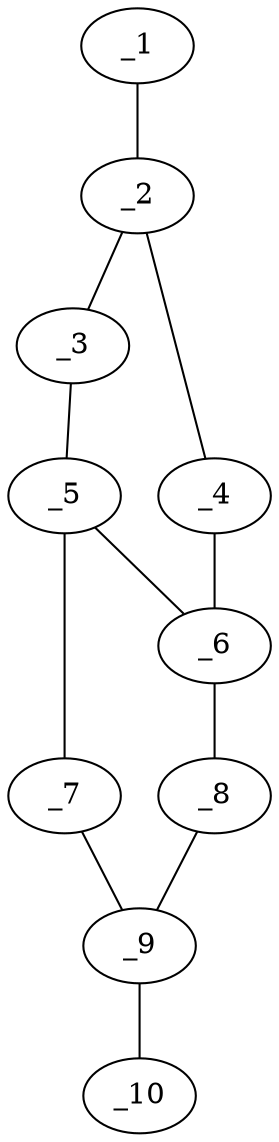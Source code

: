 graph molid301197 {
	_1	 [charge=0,
		chem=2,
		symbol="O  ",
		x="7.0777",
		y=0];
	_2	 [charge=0,
		chem=5,
		symbol="S  ",
		x="6.0777",
		y=0];
	_1 -- _2	 [valence=2];
	_3	 [charge=0,
		chem=1,
		symbol="C  ",
		x="5.4899",
		y="0.809"];
	_2 -- _3	 [valence=1];
	_4	 [charge=0,
		chem=1,
		symbol="C  ",
		x="5.4899",
		y="-0.809"];
	_2 -- _4	 [valence=1];
	_5	 [charge=0,
		chem=1,
		symbol="C  ",
		x="4.5388",
		y="0.5"];
	_3 -- _5	 [valence=1];
	_6	 [charge=0,
		chem=1,
		symbol="C  ",
		x="4.5388",
		y="-0.5"];
	_4 -- _6	 [valence=1];
	_5 -- _6	 [valence=1];
	_7	 [charge=0,
		chem=2,
		symbol="O  ",
		x="3.5878",
		y="0.809"];
	_5 -- _7	 [valence=1];
	_8	 [charge=0,
		chem=2,
		symbol="O  ",
		x="3.5878",
		y="-0.809"];
	_6 -- _8	 [valence=1];
	_9	 [charge=0,
		chem=1,
		symbol="C  ",
		x=3,
		y=0];
	_7 -- _9	 [valence=1];
	_8 -- _9	 [valence=1];
	_10	 [charge=0,
		chem=2,
		symbol="O  ",
		x=2,
		y=0];
	_9 -- _10	 [valence=2];
}
